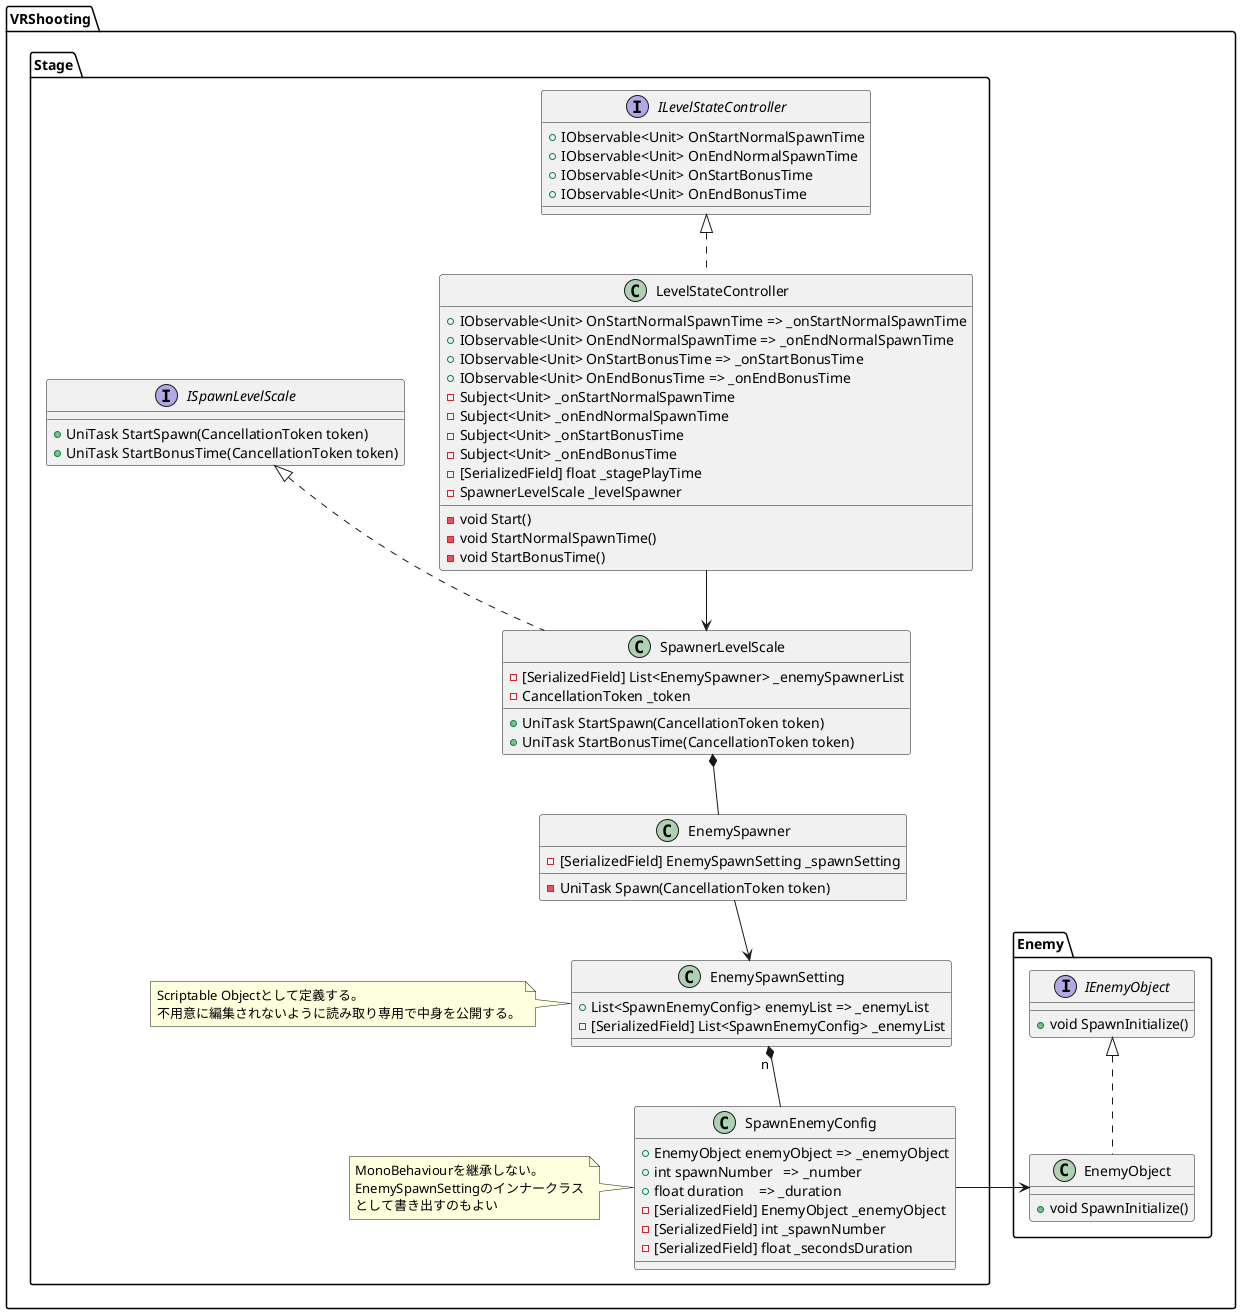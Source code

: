 ﻿@startuml
'https://plantuml.com/class-diagram

package VRShooting
{
    package Enemy
    {
        class EnemyObject
        {
            +void SpawnInitialize()
        }
        
        interface IEnemyObject
        {
            +void SpawnInitialize()
        }
        
        EnemyObject ..u|> IEnemyObject
    }
    
    package Stage
    {
        class LevelStateController
        {
            +IObservable<Unit> OnStartNormalSpawnTime => _onStartNormalSpawnTime
            +IObservable<Unit> OnEndNormalSpawnTime => _onEndNormalSpawnTime
            +IObservable<Unit> OnStartBonusTime => _onStartBonusTime
            +IObservable<Unit> OnEndBonusTime => _onEndBonusTime
            -Subject<Unit> _onStartNormalSpawnTime
            -Subject<Unit> _onEndNormalSpawnTime
            -Subject<Unit> _onStartBonusTime
            -Subject<Unit> _onEndBonusTime
            -[SerializedField] float _stagePlayTime
            -SpawnerLevelScale _levelSpawner
            -void Start()
            -void StartNormalSpawnTime()
            -void StartBonusTime()
        }
        class SpawnerLevelScale
        {
            -[SerializedField] List<EnemySpawner> _enemySpawnerList
            -CancellationToken _token
            +UniTask StartSpawn(CancellationToken token)
            +UniTask StartBonusTime(CancellationToken token)
        }
        class EnemySpawner
        {
            -[SerializedField] EnemySpawnSetting _spawnSetting
            -UniTask Spawn(CancellationToken token)
        }
        class EnemySpawnSetting
        {
            +List<SpawnEnemyConfig> enemyList => _enemyList
            -[SerializedField] List<SpawnEnemyConfig> _enemyList
        }
        note left : Scriptable Objectとして定義する。\n不用意に編集されないように読み取り専用で中身を公開する。
        
        class SpawnEnemyConfig
        {
            +EnemyObject enemyObject => _enemyObject
            +int spawnNumber   => _number
            +float duration    => _duration
            -[SerializedField] EnemyObject _enemyObject
            -[SerializedField] int _spawnNumber
            -[SerializedField] float _secondsDuration 
        }
        note left : MonoBehaviourを継承しない。\nEnemySpawnSettingのインナークラス\nとして書き出すのもよい
        
        interface ISpawnLevelScale
        {
            +UniTask StartSpawn(CancellationToken token)
            +UniTask StartBonusTime(CancellationToken token)
        }
        interface ILevelStateController
        {
            +IObservable<Unit> OnStartNormalSpawnTime
            +IObservable<Unit> OnEndNormalSpawnTime
            +IObservable<Unit> OnStartBonusTime
            +IObservable<Unit> OnEndBonusTime
        }
        
        SpawnerLevelScale ..u|> ISpawnLevelScale
        LevelStateController ..u|> ILevelStateController
        
        SpawnerLevelScale *-- EnemySpawner
        EnemySpawnSetting "n" *-- SpawnEnemyConfig
        EnemySpawner --> EnemySpawnSetting
        LevelStateController --> SpawnerLevelScale
    }
    
    SpawnEnemyConfig --right> EnemyObject
}

@enduml